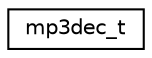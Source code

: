 digraph "Graphical Class Hierarchy"
{
 // LATEX_PDF_SIZE
  edge [fontname="Helvetica",fontsize="10",labelfontname="Helvetica",labelfontsize="10"];
  node [fontname="Helvetica",fontsize="10",shape=record];
  rankdir="LR";
  Node0 [label="mp3dec_t",height=0.2,width=0.4,color="black", fillcolor="white", style="filled",URL="$d3/d84/structmp3dec__t.html",tooltip=" "];
}

